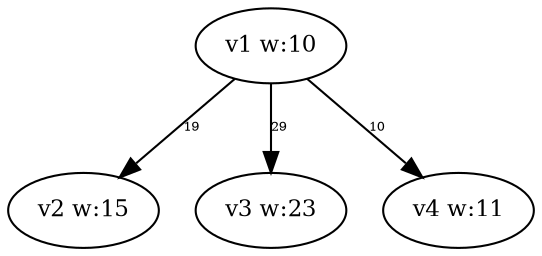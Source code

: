digraph {
	v1 [label="v1 w:10" fontsize=11.0]
	v2 [label="v2 w:15" fontsize=11.0]
	v3 [label="v3 w:23" fontsize=11.0]
	v4 [label="v4 w:11" fontsize=11.0]
	v1 -> v2 [label=19 constraint=true fontsize=6.0]
	v1 -> v3 [label=29 constraint=true fontsize=6.0]
	v1 -> v4 [label=10 constraint=true fontsize=6.0]
}
